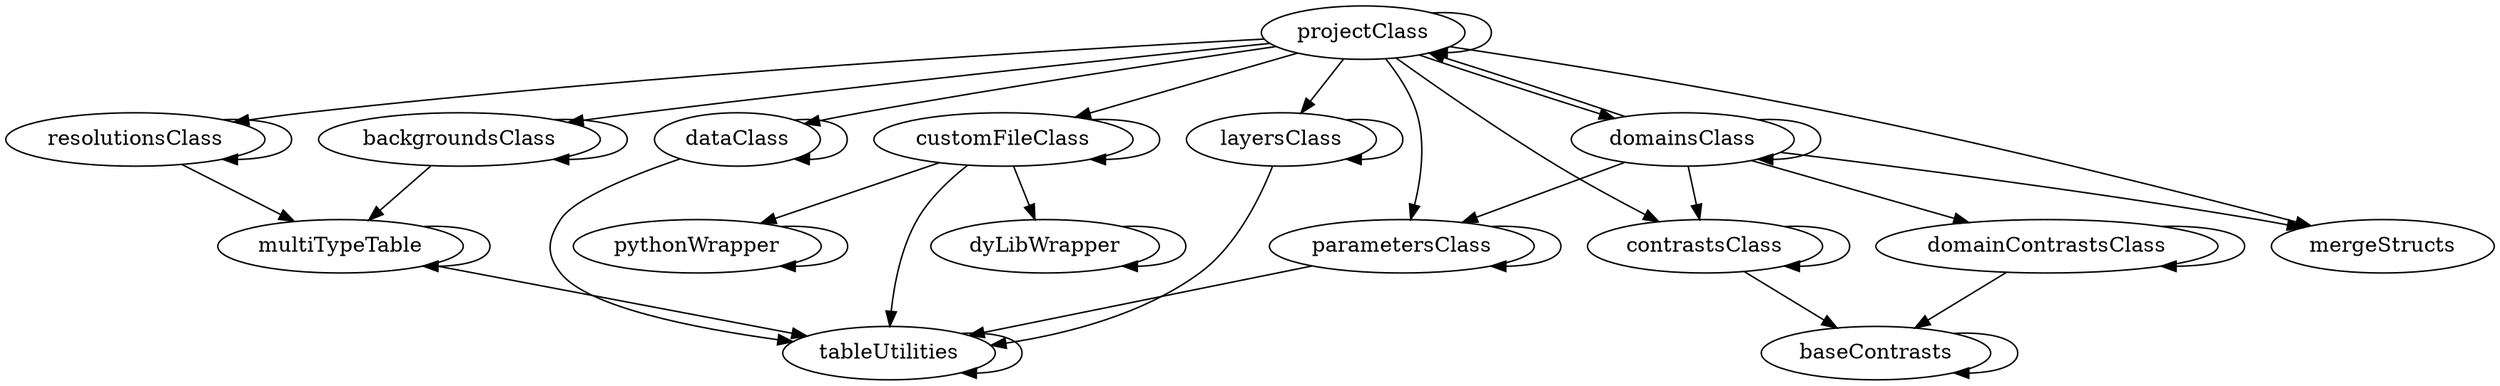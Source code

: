 /* Created by mdot for Matlab */
digraph m2html {
  backgroundsClass -> backgroundsClass;
  backgroundsClass -> multiTypeTable;
  baseContrasts -> baseContrasts;
  contrastsClass -> baseContrasts;
  contrastsClass -> contrastsClass;
  customFileClass -> customFileClass;
  customFileClass -> dyLibWrapper;
  customFileClass -> pythonWrapper;
  customFileClass -> tableUtilities;
  dataClass -> dataClass;
  dataClass -> tableUtilities;
  domainContrastsClass -> baseContrasts;
  domainContrastsClass -> domainContrastsClass;
  domainsClass -> contrastsClass;
  domainsClass -> domainContrastsClass;
  domainsClass -> domainsClass;
  domainsClass -> mergeStructs;
  domainsClass -> parametersClass;
  domainsClass -> projectClass;
  dyLibWrapper -> dyLibWrapper;
  layersClass -> layersClass;
  layersClass -> tableUtilities;
  multiTypeTable -> multiTypeTable;
  multiTypeTable -> tableUtilities;
  parametersClass -> parametersClass;
  parametersClass -> tableUtilities;
  projectClass -> backgroundsClass;
  projectClass -> contrastsClass;
  projectClass -> customFileClass;
  projectClass -> dataClass;
  projectClass -> domainsClass;
  projectClass -> layersClass;
  projectClass -> mergeStructs;
  projectClass -> parametersClass;
  projectClass -> projectClass;
  projectClass -> resolutionsClass;
  pythonWrapper -> pythonWrapper;
  resolutionsClass -> multiTypeTable;
  resolutionsClass -> resolutionsClass;
  tableUtilities -> tableUtilities;

  backgroundsClass [URL="backgroundsClass.html"];
  baseContrasts [URL="baseContrasts.html"];
  contrastsClass [URL="contrastsClass.html"];
  customFileClass [URL="customFileClass.html"];
  dataClass [URL="dataClass.html"];
  domainContrastsClass [URL="domainContrastsClass.html"];
  domainsClass [URL="domainsClass.html"];
  dyLibWrapper [URL="dyLibWrapper.html"];
  layersClass [URL="layersClass.html"];
  mergeStructs [URL="mergeStructs.html"];
  multiTypeTable [URL="multiTypeTable.html"];
  parametersClass [URL="parametersClass.html"];
  projectClass [URL="projectClass.html"];
  pythonWrapper [URL="pythonWrapper.html"];
  resolutionsClass [URL="resolutionsClass.html"];
  tableUtilities [URL="tableUtilities.html"];
}